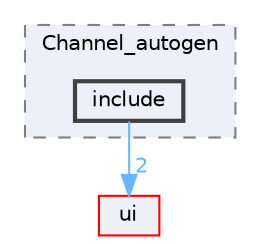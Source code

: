 digraph "include"
{
 // LATEX_PDF_SIZE
  bgcolor="transparent";
  edge [fontname=Helvetica,fontsize=10,labelfontname=Helvetica,labelfontsize=10];
  node [fontname=Helvetica,fontsize=10,shape=box,height=0.2,width=0.4];
  compound=true
  subgraph clusterdir_51577a0462471ef511fe75009b17df16 {
    graph [ bgcolor="#edf0f7", pencolor="grey50", label="Channel_autogen", fontname=Helvetica,fontsize=10 style="filled,dashed", URL="dir_51577a0462471ef511fe75009b17df16.html",tooltip=""]
  dir_04909b63ef06d1a5408a7b05ae6a6b89 [label="include", fillcolor="#edf0f7", color="grey25", style="filled,bold", URL="dir_04909b63ef06d1a5408a7b05ae6a6b89.html",tooltip=""];
  }
  dir_1788f8309b1a812dcb800a185471cf6c [label="ui", fillcolor="#edf0f7", color="red", style="filled", URL="dir_1788f8309b1a812dcb800a185471cf6c.html",tooltip=""];
  dir_04909b63ef06d1a5408a7b05ae6a6b89->dir_1788f8309b1a812dcb800a185471cf6c [headlabel="2", labeldistance=1.5 headhref="dir_000138_000351.html" href="dir_000138_000351.html" color="steelblue1" fontcolor="steelblue1"];
}
